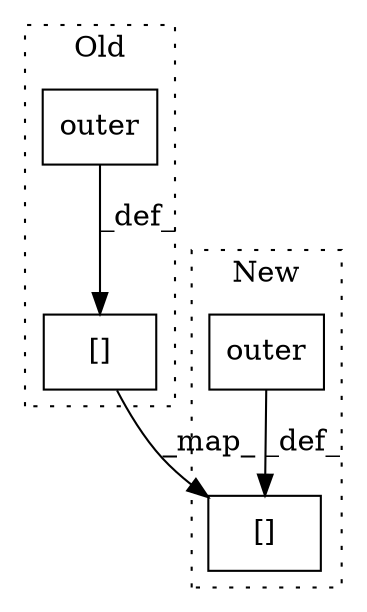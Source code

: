 digraph G {
subgraph cluster0 {
1 [label="outer" a="32" s="2808,2817" l="6,1" shape="box"];
3 [label="[]" a="2" s="3100,3121" l="8,1" shape="box"];
label = "Old";
style="dotted";
}
subgraph cluster1 {
2 [label="outer" a="32" s="2835,2846" l="6,1" shape="box"];
4 [label="[]" a="2" s="3121,3142" l="8,1" shape="box"];
label = "New";
style="dotted";
}
1 -> 3 [label="_def_"];
2 -> 4 [label="_def_"];
3 -> 4 [label="_map_"];
}